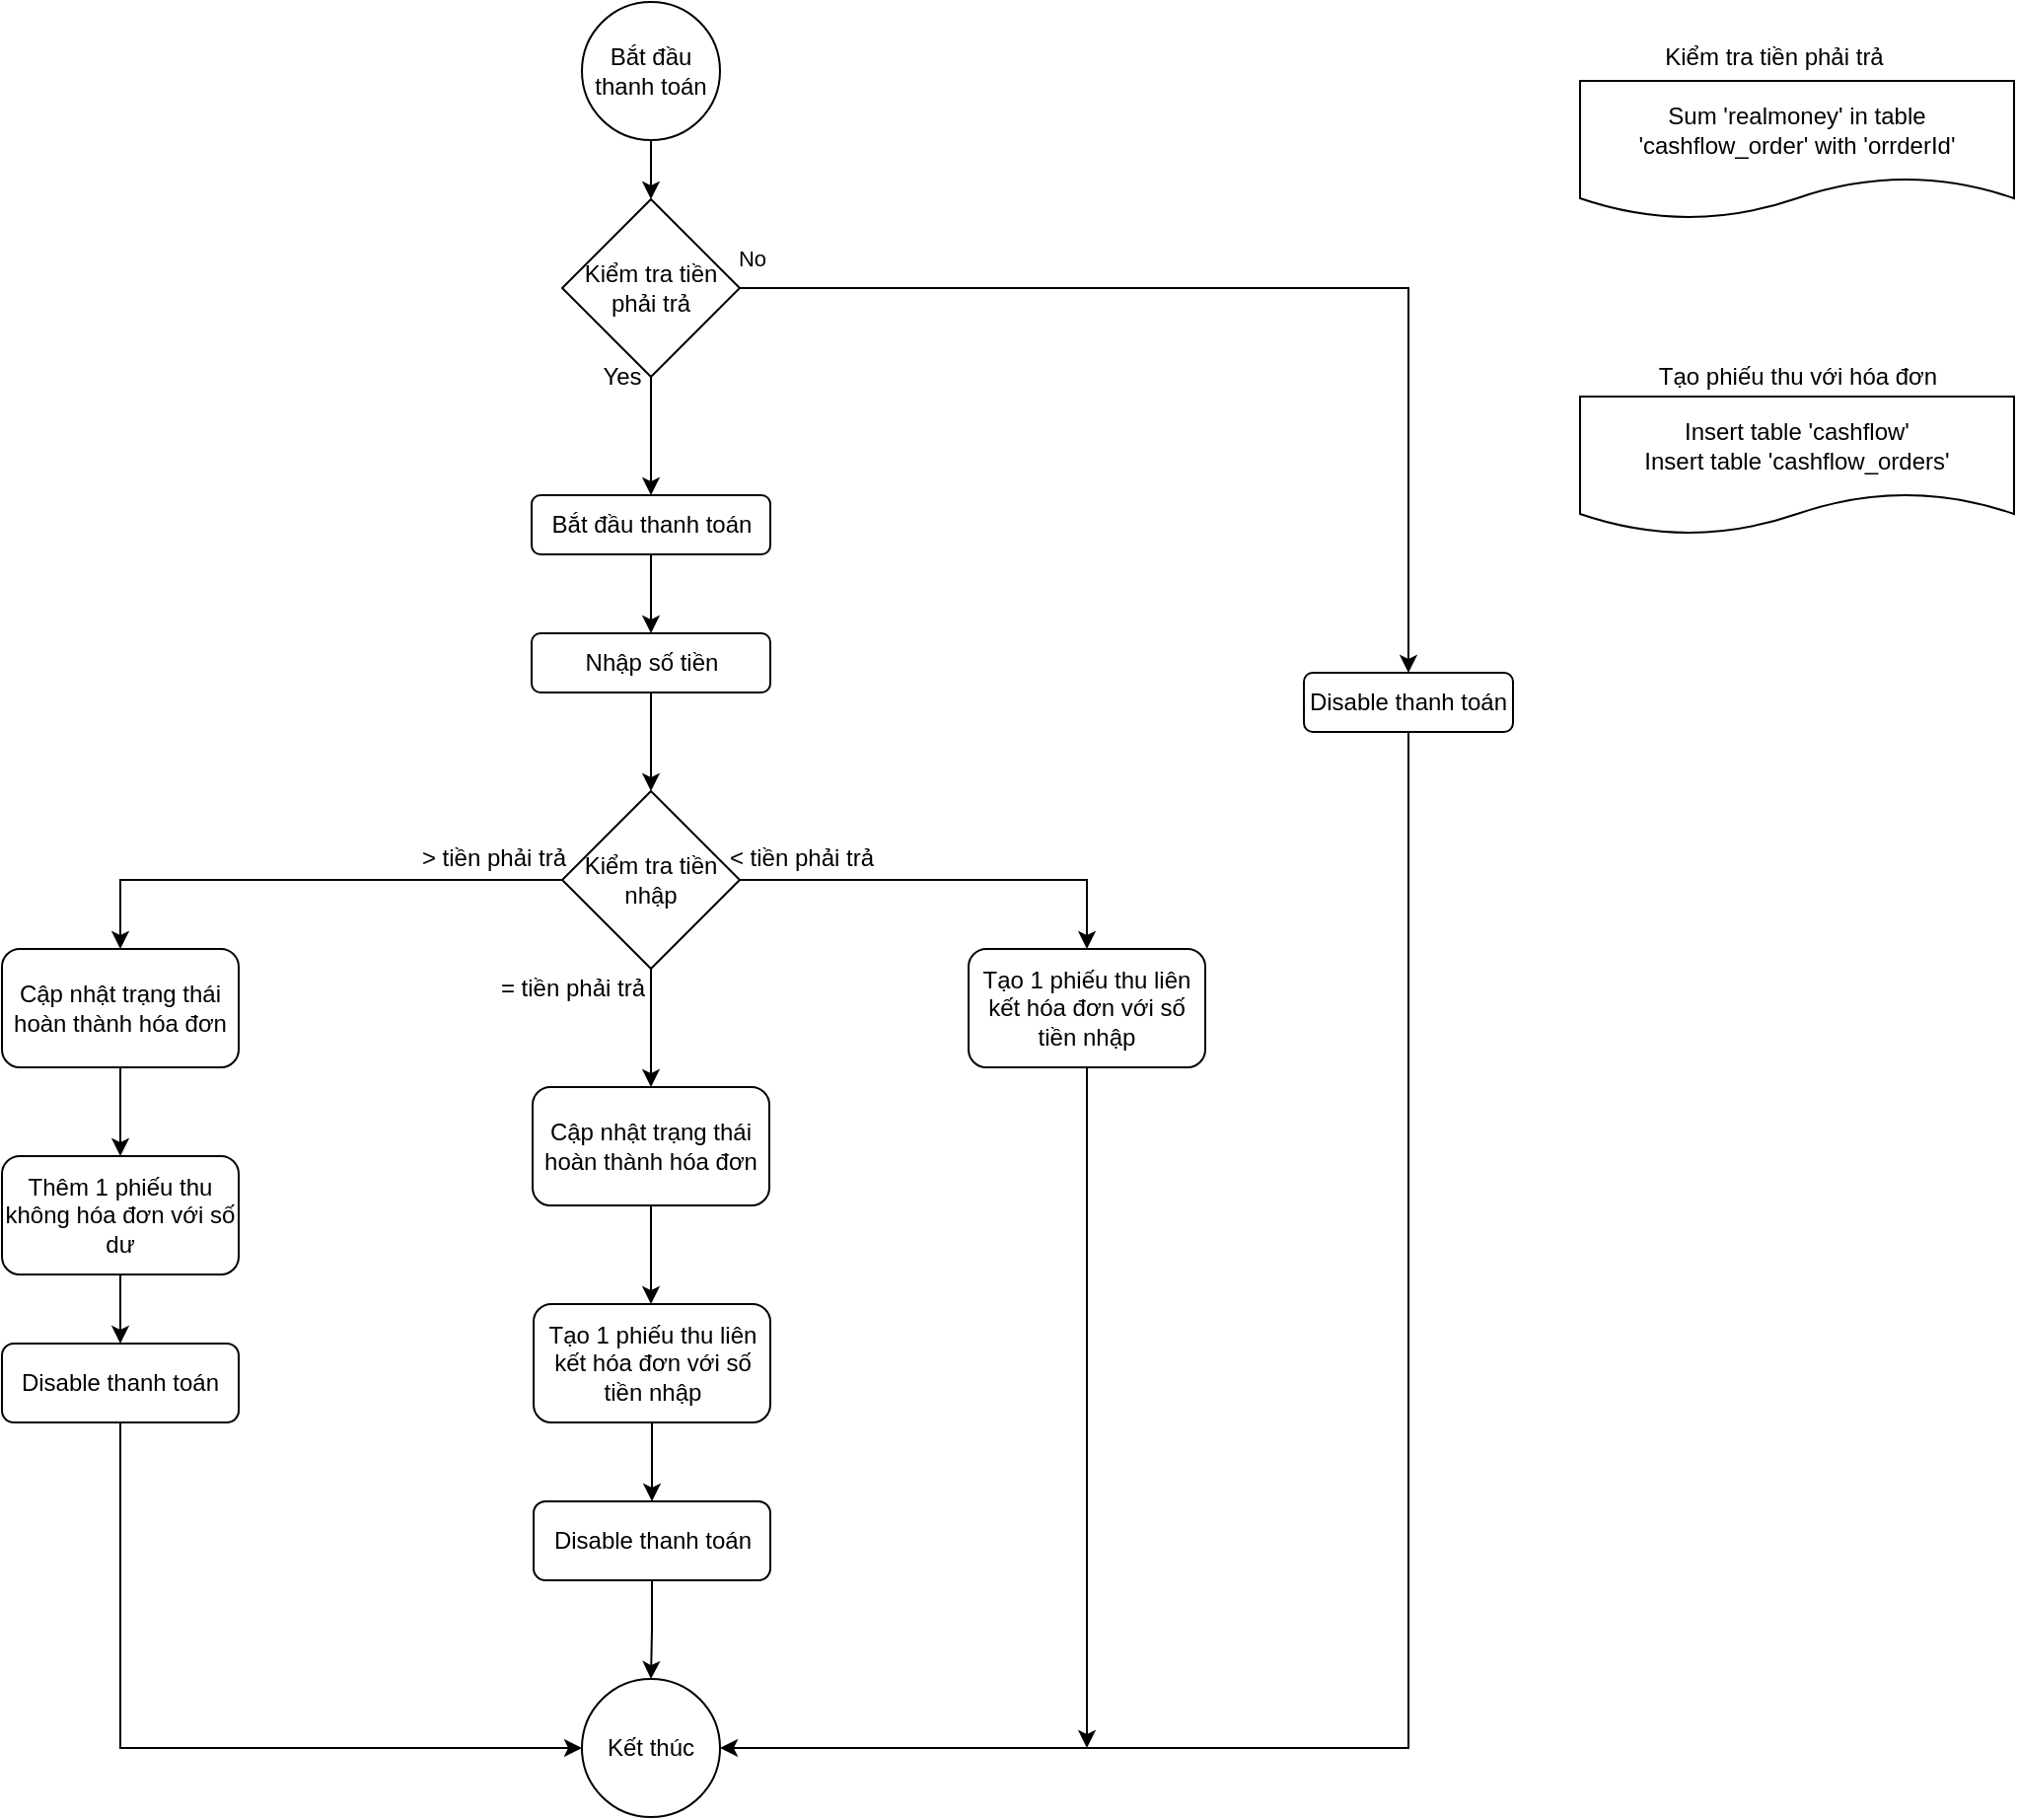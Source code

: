 <mxfile version="13.1.5" type="device"><diagram id="C5RBs43oDa-KdzZeNtuy" name="Page-1"><mxGraphModel dx="2205" dy="908" grid="1" gridSize="10" guides="1" tooltips="1" connect="1" arrows="1" fold="1" page="1" pageScale="1" pageWidth="827" pageHeight="1169" math="0" shadow="0"><root><mxCell id="WIyWlLk6GJQsqaUBKTNV-0"/><mxCell id="WIyWlLk6GJQsqaUBKTNV-1" parent="WIyWlLk6GJQsqaUBKTNV-0"/><mxCell id="Ce9BMdpd0q1b470ZhFE8-6" style="edgeStyle=orthogonalEdgeStyle;rounded=0;orthogonalLoop=1;jettySize=auto;html=1;" edge="1" parent="WIyWlLk6GJQsqaUBKTNV-1" source="Ce9BMdpd0q1b470ZhFE8-0" target="Ce9BMdpd0q1b470ZhFE8-4"><mxGeometry relative="1" as="geometry"/></mxCell><mxCell id="Ce9BMdpd0q1b470ZhFE8-0" value="Bắt đầu thanh toán" style="ellipse;whiteSpace=wrap;html=1;aspect=fixed;" vertex="1" parent="WIyWlLk6GJQsqaUBKTNV-1"><mxGeometry x="374" width="70" height="70" as="geometry"/></mxCell><mxCell id="Ce9BMdpd0q1b470ZhFE8-8" style="edgeStyle=orthogonalEdgeStyle;rounded=0;orthogonalLoop=1;jettySize=auto;html=1;entryX=1;entryY=0.5;entryDx=0;entryDy=0;" edge="1" parent="WIyWlLk6GJQsqaUBKTNV-1" source="Ce9BMdpd0q1b470ZhFE8-1" target="Ce9BMdpd0q1b470ZhFE8-5"><mxGeometry relative="1" as="geometry"><Array as="points"><mxPoint x="793" y="885"/></Array></mxGeometry></mxCell><mxCell id="Ce9BMdpd0q1b470ZhFE8-1" value="Disable thanh toán" style="rounded=1;whiteSpace=wrap;html=1;" vertex="1" parent="WIyWlLk6GJQsqaUBKTNV-1"><mxGeometry x="740" y="340" width="106" height="30" as="geometry"/></mxCell><mxCell id="Ce9BMdpd0q1b470ZhFE8-7" style="edgeStyle=orthogonalEdgeStyle;rounded=0;orthogonalLoop=1;jettySize=auto;html=1;entryX=0.5;entryY=0;entryDx=0;entryDy=0;" edge="1" parent="WIyWlLk6GJQsqaUBKTNV-1" source="Ce9BMdpd0q1b470ZhFE8-4" target="Ce9BMdpd0q1b470ZhFE8-1"><mxGeometry relative="1" as="geometry"/></mxCell><mxCell id="Ce9BMdpd0q1b470ZhFE8-10" value="No" style="edgeLabel;html=1;align=center;verticalAlign=middle;resizable=0;points=[];" vertex="1" connectable="0" parent="Ce9BMdpd0q1b470ZhFE8-7"><mxGeometry x="-0.44" y="-3" relative="1" as="geometry"><mxPoint x="-143.35" y="-18.06" as="offset"/></mxGeometry></mxCell><mxCell id="Ce9BMdpd0q1b470ZhFE8-12" style="edgeStyle=orthogonalEdgeStyle;rounded=0;orthogonalLoop=1;jettySize=auto;html=1;" edge="1" parent="WIyWlLk6GJQsqaUBKTNV-1" source="Ce9BMdpd0q1b470ZhFE8-4" target="Ce9BMdpd0q1b470ZhFE8-11"><mxGeometry relative="1" as="geometry"/></mxCell><mxCell id="Ce9BMdpd0q1b470ZhFE8-4" value="Kiểm tra tiền phải trả" style="rhombus;whiteSpace=wrap;html=1;" vertex="1" parent="WIyWlLk6GJQsqaUBKTNV-1"><mxGeometry x="364" y="100" width="90" height="90" as="geometry"/></mxCell><mxCell id="Ce9BMdpd0q1b470ZhFE8-5" value="Kết thúc" style="ellipse;whiteSpace=wrap;html=1;aspect=fixed;" vertex="1" parent="WIyWlLk6GJQsqaUBKTNV-1"><mxGeometry x="374" y="850" width="70" height="70" as="geometry"/></mxCell><mxCell id="Ce9BMdpd0q1b470ZhFE8-15" style="edgeStyle=orthogonalEdgeStyle;rounded=0;orthogonalLoop=1;jettySize=auto;html=1;entryX=0.5;entryY=0;entryDx=0;entryDy=0;" edge="1" parent="WIyWlLk6GJQsqaUBKTNV-1" source="Ce9BMdpd0q1b470ZhFE8-11" target="Ce9BMdpd0q1b470ZhFE8-14"><mxGeometry relative="1" as="geometry"/></mxCell><mxCell id="Ce9BMdpd0q1b470ZhFE8-11" value="Bắt đầu thanh toán" style="rounded=1;whiteSpace=wrap;html=1;" vertex="1" parent="WIyWlLk6GJQsqaUBKTNV-1"><mxGeometry x="348.5" y="250" width="121" height="30" as="geometry"/></mxCell><mxCell id="Ce9BMdpd0q1b470ZhFE8-13" value="Yes" style="text;html=1;align=center;verticalAlign=middle;resizable=0;points=[];autosize=1;" vertex="1" parent="WIyWlLk6GJQsqaUBKTNV-1"><mxGeometry x="374" y="180" width="40" height="20" as="geometry"/></mxCell><mxCell id="Ce9BMdpd0q1b470ZhFE8-17" style="edgeStyle=orthogonalEdgeStyle;rounded=0;orthogonalLoop=1;jettySize=auto;html=1;" edge="1" parent="WIyWlLk6GJQsqaUBKTNV-1" source="Ce9BMdpd0q1b470ZhFE8-14" target="Ce9BMdpd0q1b470ZhFE8-16"><mxGeometry relative="1" as="geometry"/></mxCell><mxCell id="Ce9BMdpd0q1b470ZhFE8-14" value="Nhập số tiền" style="rounded=1;whiteSpace=wrap;html=1;" vertex="1" parent="WIyWlLk6GJQsqaUBKTNV-1"><mxGeometry x="348.5" y="320" width="121" height="30" as="geometry"/></mxCell><mxCell id="Ce9BMdpd0q1b470ZhFE8-22" style="edgeStyle=orthogonalEdgeStyle;rounded=0;orthogonalLoop=1;jettySize=auto;html=1;entryX=0.5;entryY=0;entryDx=0;entryDy=0;" edge="1" parent="WIyWlLk6GJQsqaUBKTNV-1" source="Ce9BMdpd0q1b470ZhFE8-16" target="Ce9BMdpd0q1b470ZhFE8-18"><mxGeometry relative="1" as="geometry"/></mxCell><mxCell id="Ce9BMdpd0q1b470ZhFE8-24" style="edgeStyle=orthogonalEdgeStyle;rounded=0;orthogonalLoop=1;jettySize=auto;html=1;" edge="1" parent="WIyWlLk6GJQsqaUBKTNV-1" source="Ce9BMdpd0q1b470ZhFE8-16" target="Ce9BMdpd0q1b470ZhFE8-19"><mxGeometry relative="1" as="geometry"/></mxCell><mxCell id="Ce9BMdpd0q1b470ZhFE8-26" style="edgeStyle=orthogonalEdgeStyle;rounded=0;orthogonalLoop=1;jettySize=auto;html=1;entryX=0.5;entryY=0;entryDx=0;entryDy=0;" edge="1" parent="WIyWlLk6GJQsqaUBKTNV-1" source="Ce9BMdpd0q1b470ZhFE8-16" target="Ce9BMdpd0q1b470ZhFE8-20"><mxGeometry relative="1" as="geometry"/></mxCell><mxCell id="Ce9BMdpd0q1b470ZhFE8-16" value="Kiểm tra tiền nhập" style="rhombus;whiteSpace=wrap;html=1;" vertex="1" parent="WIyWlLk6GJQsqaUBKTNV-1"><mxGeometry x="364" y="400" width="90" height="90" as="geometry"/></mxCell><mxCell id="Ce9BMdpd0q1b470ZhFE8-28" style="edgeStyle=orthogonalEdgeStyle;rounded=0;orthogonalLoop=1;jettySize=auto;html=1;" edge="1" parent="WIyWlLk6GJQsqaUBKTNV-1" source="Ce9BMdpd0q1b470ZhFE8-18" target="Ce9BMdpd0q1b470ZhFE8-21"><mxGeometry relative="1" as="geometry"/></mxCell><mxCell id="Ce9BMdpd0q1b470ZhFE8-18" value="Cập nhật trạng thái hoàn thành hóa đơn" style="rounded=1;whiteSpace=wrap;html=1;" vertex="1" parent="WIyWlLk6GJQsqaUBKTNV-1"><mxGeometry x="80" y="480" width="120" height="60" as="geometry"/></mxCell><mxCell id="Ce9BMdpd0q1b470ZhFE8-52" style="edgeStyle=orthogonalEdgeStyle;rounded=0;orthogonalLoop=1;jettySize=auto;html=1;endArrow=classic;endFill=1;" edge="1" parent="WIyWlLk6GJQsqaUBKTNV-1" source="Ce9BMdpd0q1b470ZhFE8-19" target="Ce9BMdpd0q1b470ZhFE8-44"><mxGeometry relative="1" as="geometry"><Array as="points"><mxPoint x="409" y="620"/><mxPoint x="409" y="620"/></Array></mxGeometry></mxCell><mxCell id="Ce9BMdpd0q1b470ZhFE8-19" value="Cập nhật trạng thái hoàn thành hóa đơn" style="rounded=1;whiteSpace=wrap;html=1;" vertex="1" parent="WIyWlLk6GJQsqaUBKTNV-1"><mxGeometry x="349" y="550" width="120" height="60" as="geometry"/></mxCell><mxCell id="Ce9BMdpd0q1b470ZhFE8-37" style="edgeStyle=orthogonalEdgeStyle;rounded=0;orthogonalLoop=1;jettySize=auto;html=1;endArrow=classic;endFill=1;" edge="1" parent="WIyWlLk6GJQsqaUBKTNV-1" source="Ce9BMdpd0q1b470ZhFE8-20"><mxGeometry relative="1" as="geometry"><mxPoint x="630" y="885" as="targetPoint"/><mxPoint x="630" y="545" as="sourcePoint"/></mxGeometry></mxCell><mxCell id="Ce9BMdpd0q1b470ZhFE8-20" value="Tạo 1 phiếu thu liên kết hóa đơn với số tiền nhập" style="rounded=1;whiteSpace=wrap;html=1;" vertex="1" parent="WIyWlLk6GJQsqaUBKTNV-1"><mxGeometry x="570" y="480" width="120" height="60" as="geometry"/></mxCell><mxCell id="Ce9BMdpd0q1b470ZhFE8-31" style="edgeStyle=orthogonalEdgeStyle;rounded=0;orthogonalLoop=1;jettySize=auto;html=1;" edge="1" parent="WIyWlLk6GJQsqaUBKTNV-1" source="Ce9BMdpd0q1b470ZhFE8-21" target="Ce9BMdpd0q1b470ZhFE8-30"><mxGeometry relative="1" as="geometry"/></mxCell><mxCell id="Ce9BMdpd0q1b470ZhFE8-21" value="Thêm 1 phiếu thu không hóa đơn với số dư" style="rounded=1;whiteSpace=wrap;html=1;" vertex="1" parent="WIyWlLk6GJQsqaUBKTNV-1"><mxGeometry x="80" y="585" width="120" height="60" as="geometry"/></mxCell><mxCell id="Ce9BMdpd0q1b470ZhFE8-23" value="&amp;gt; tiền phải trả" style="text;html=1;align=center;verticalAlign=middle;resizable=0;points=[];autosize=1;" vertex="1" parent="WIyWlLk6GJQsqaUBKTNV-1"><mxGeometry x="284" y="424" width="90" height="20" as="geometry"/></mxCell><mxCell id="Ce9BMdpd0q1b470ZhFE8-25" value="= tiền phải trả" style="text;html=1;align=center;verticalAlign=middle;resizable=0;points=[];autosize=1;" vertex="1" parent="WIyWlLk6GJQsqaUBKTNV-1"><mxGeometry x="324" y="490" width="90" height="20" as="geometry"/></mxCell><mxCell id="Ce9BMdpd0q1b470ZhFE8-27" value="&amp;lt; tiền phải trả" style="text;html=1;align=center;verticalAlign=middle;resizable=0;points=[];autosize=1;" vertex="1" parent="WIyWlLk6GJQsqaUBKTNV-1"><mxGeometry x="440" y="424" width="90" height="20" as="geometry"/></mxCell><mxCell id="Ce9BMdpd0q1b470ZhFE8-32" style="edgeStyle=orthogonalEdgeStyle;rounded=0;orthogonalLoop=1;jettySize=auto;html=1;entryX=0;entryY=0.5;entryDx=0;entryDy=0;" edge="1" parent="WIyWlLk6GJQsqaUBKTNV-1" source="Ce9BMdpd0q1b470ZhFE8-30" target="Ce9BMdpd0q1b470ZhFE8-5"><mxGeometry relative="1" as="geometry"><Array as="points"><mxPoint x="140" y="885"/></Array></mxGeometry></mxCell><mxCell id="Ce9BMdpd0q1b470ZhFE8-30" value="Disable thanh toán" style="rounded=1;whiteSpace=wrap;html=1;" vertex="1" parent="WIyWlLk6GJQsqaUBKTNV-1"><mxGeometry x="80" y="680" width="120" height="40" as="geometry"/></mxCell><mxCell id="Ce9BMdpd0q1b470ZhFE8-50" style="edgeStyle=orthogonalEdgeStyle;rounded=0;orthogonalLoop=1;jettySize=auto;html=1;endArrow=classic;endFill=1;" edge="1" parent="WIyWlLk6GJQsqaUBKTNV-1" source="Ce9BMdpd0q1b470ZhFE8-33" target="Ce9BMdpd0q1b470ZhFE8-5"><mxGeometry relative="1" as="geometry"><Array as="points"><mxPoint x="409" y="825"/></Array></mxGeometry></mxCell><mxCell id="Ce9BMdpd0q1b470ZhFE8-33" value="Disable thanh toán" style="rounded=1;whiteSpace=wrap;html=1;" vertex="1" parent="WIyWlLk6GJQsqaUBKTNV-1"><mxGeometry x="349.5" y="760" width="120" height="40" as="geometry"/></mxCell><mxCell id="Ce9BMdpd0q1b470ZhFE8-38" value="Sum 'realmoney' in table 'cashflow_order' with 'orrderId'" style="shape=document;whiteSpace=wrap;html=1;boundedLbl=1;" vertex="1" parent="WIyWlLk6GJQsqaUBKTNV-1"><mxGeometry x="880" y="40" width="220" height="70" as="geometry"/></mxCell><mxCell id="Ce9BMdpd0q1b470ZhFE8-41" value="Kiểm tra tiền phải trả" style="text;html=1;align=center;verticalAlign=middle;resizable=0;points=[];autosize=1;" vertex="1" parent="WIyWlLk6GJQsqaUBKTNV-1"><mxGeometry x="913" y="18" width="130" height="20" as="geometry"/></mxCell><mxCell id="Ce9BMdpd0q1b470ZhFE8-42" value="Insert table 'cashflow'&lt;br&gt;Insert table 'cashflow_orders'" style="shape=document;whiteSpace=wrap;html=1;boundedLbl=1;" vertex="1" parent="WIyWlLk6GJQsqaUBKTNV-1"><mxGeometry x="880" y="200" width="220" height="70" as="geometry"/></mxCell><mxCell id="Ce9BMdpd0q1b470ZhFE8-43" value="Tạo phiếu thu với hóa đơn" style="text;html=1;align=center;verticalAlign=middle;resizable=0;points=[];autosize=1;" vertex="1" parent="WIyWlLk6GJQsqaUBKTNV-1"><mxGeometry x="910" y="180" width="160" height="20" as="geometry"/></mxCell><mxCell id="Ce9BMdpd0q1b470ZhFE8-51" style="edgeStyle=orthogonalEdgeStyle;rounded=0;orthogonalLoop=1;jettySize=auto;html=1;endArrow=classic;endFill=1;" edge="1" parent="WIyWlLk6GJQsqaUBKTNV-1" source="Ce9BMdpd0q1b470ZhFE8-44" target="Ce9BMdpd0q1b470ZhFE8-33"><mxGeometry relative="1" as="geometry"/></mxCell><mxCell id="Ce9BMdpd0q1b470ZhFE8-44" value="Tạo 1 phiếu thu liên kết hóa đơn với số tiền nhập" style="rounded=1;whiteSpace=wrap;html=1;" vertex="1" parent="WIyWlLk6GJQsqaUBKTNV-1"><mxGeometry x="349.5" y="660" width="120" height="60" as="geometry"/></mxCell></root></mxGraphModel></diagram></mxfile>